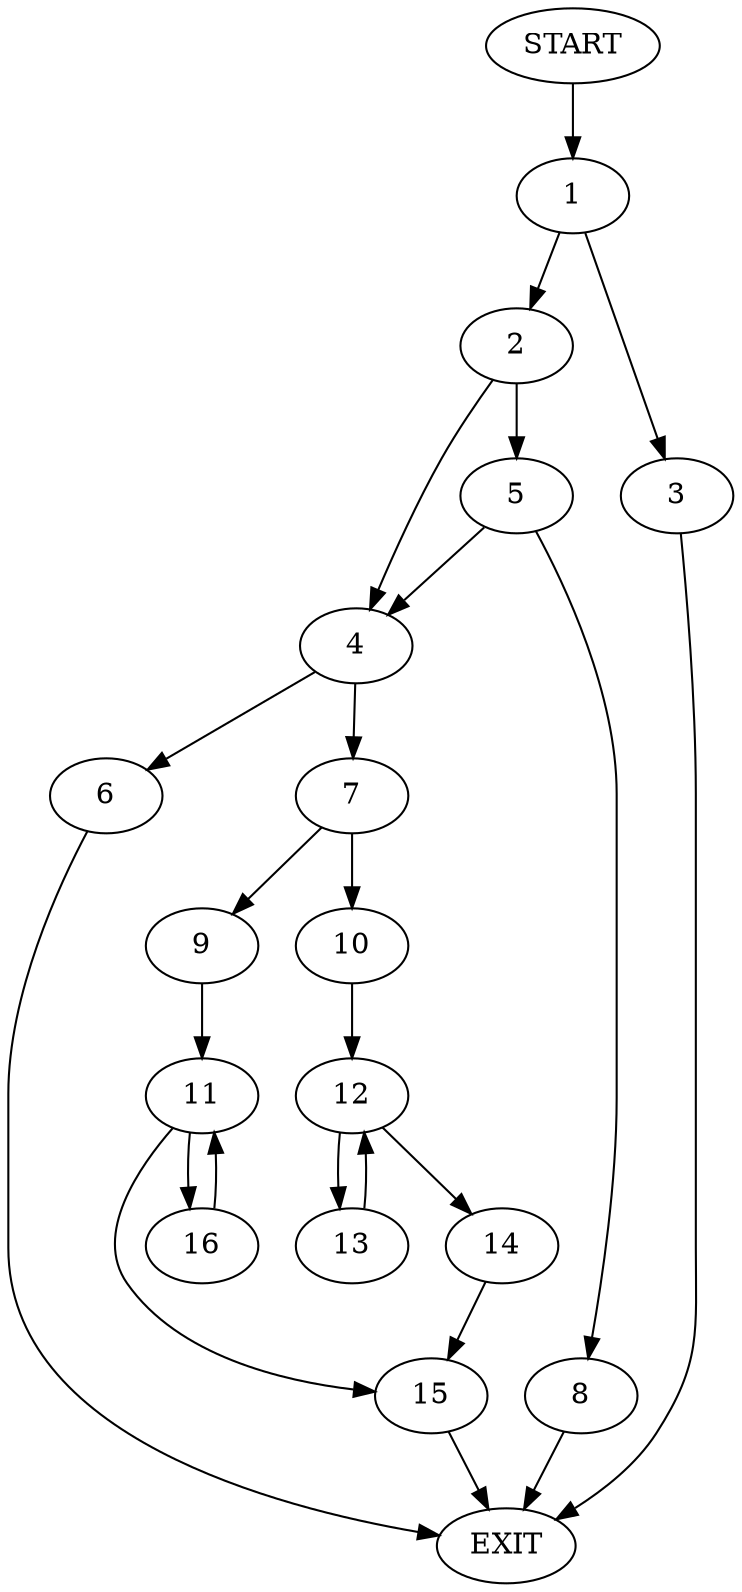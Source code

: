 digraph {
0 [label="START"]
17 [label="EXIT"]
0 -> 1
1 -> 2
1 -> 3
3 -> 17
2 -> 4
2 -> 5
4 -> 6
4 -> 7
5 -> 4
5 -> 8
8 -> 17
6 -> 17
7 -> 9
7 -> 10
9 -> 11
10 -> 12
12 -> 13
12 -> 14
13 -> 12
14 -> 15
15 -> 17
11 -> 15
11 -> 16
16 -> 11
}
